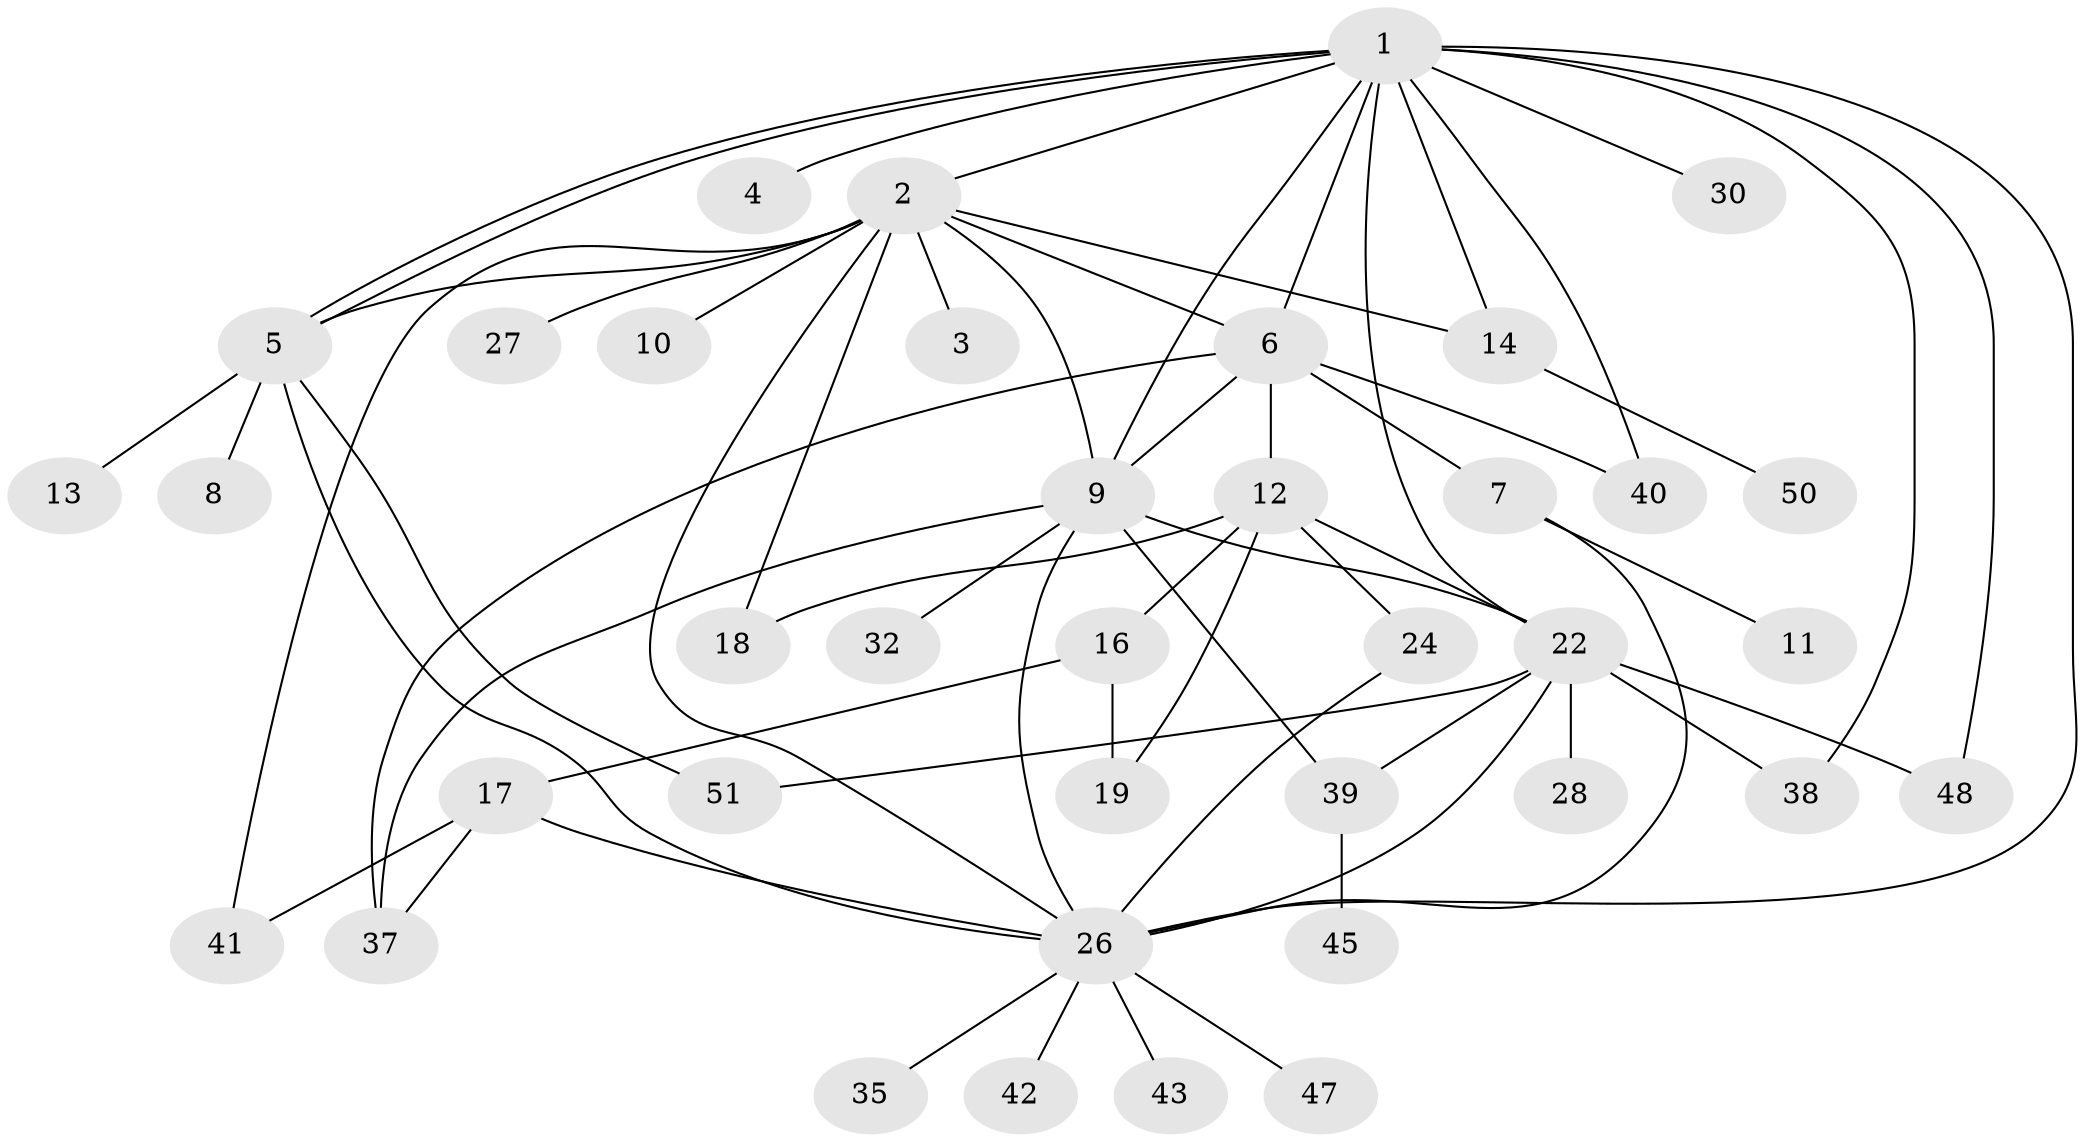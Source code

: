 // original degree distribution, {15: 0.018867924528301886, 12: 0.018867924528301886, 1: 0.49056603773584906, 8: 0.05660377358490566, 4: 0.03773584905660377, 2: 0.16981132075471697, 7: 0.018867924528301886, 3: 0.1320754716981132, 5: 0.018867924528301886, 9: 0.018867924528301886, 13: 0.018867924528301886}
// Generated by graph-tools (version 1.1) at 2025/11/02/27/25 16:11:14]
// undirected, 38 vertices, 62 edges
graph export_dot {
graph [start="1"]
  node [color=gray90,style=filled];
  1 [super="+33"];
  2 [super="+31"];
  3;
  4;
  5 [super="+53"];
  6 [super="+25"];
  7 [super="+15"];
  8;
  9 [super="+21"];
  10;
  11;
  12 [super="+36"];
  13;
  14;
  16 [super="+34"];
  17 [super="+20"];
  18;
  19 [super="+49"];
  22 [super="+23"];
  24;
  26 [super="+29"];
  27;
  28;
  30;
  32;
  35;
  37;
  38 [super="+46"];
  39 [super="+44"];
  40;
  41 [super="+52"];
  42;
  43;
  45;
  47;
  48;
  50;
  51;
  1 -- 2;
  1 -- 4;
  1 -- 5;
  1 -- 5;
  1 -- 6;
  1 -- 14;
  1 -- 22 [weight=2];
  1 -- 26;
  1 -- 30;
  1 -- 38;
  1 -- 40;
  1 -- 48;
  1 -- 9;
  2 -- 3;
  2 -- 5;
  2 -- 6;
  2 -- 10;
  2 -- 14;
  2 -- 18;
  2 -- 26;
  2 -- 27;
  2 -- 41;
  2 -- 9;
  5 -- 8;
  5 -- 13;
  5 -- 26;
  5 -- 51;
  6 -- 7;
  6 -- 9;
  6 -- 12;
  6 -- 37;
  6 -- 40;
  7 -- 11;
  7 -- 26;
  9 -- 32;
  9 -- 37;
  9 -- 39;
  9 -- 22;
  9 -- 26;
  12 -- 16;
  12 -- 18;
  12 -- 19;
  12 -- 24;
  12 -- 22;
  14 -- 50;
  16 -- 17;
  16 -- 19;
  17 -- 26;
  17 -- 37;
  17 -- 41;
  22 -- 39;
  22 -- 51;
  22 -- 38;
  22 -- 48;
  22 -- 26;
  22 -- 28;
  24 -- 26;
  26 -- 35;
  26 -- 42;
  26 -- 43;
  26 -- 47;
  39 -- 45;
}
